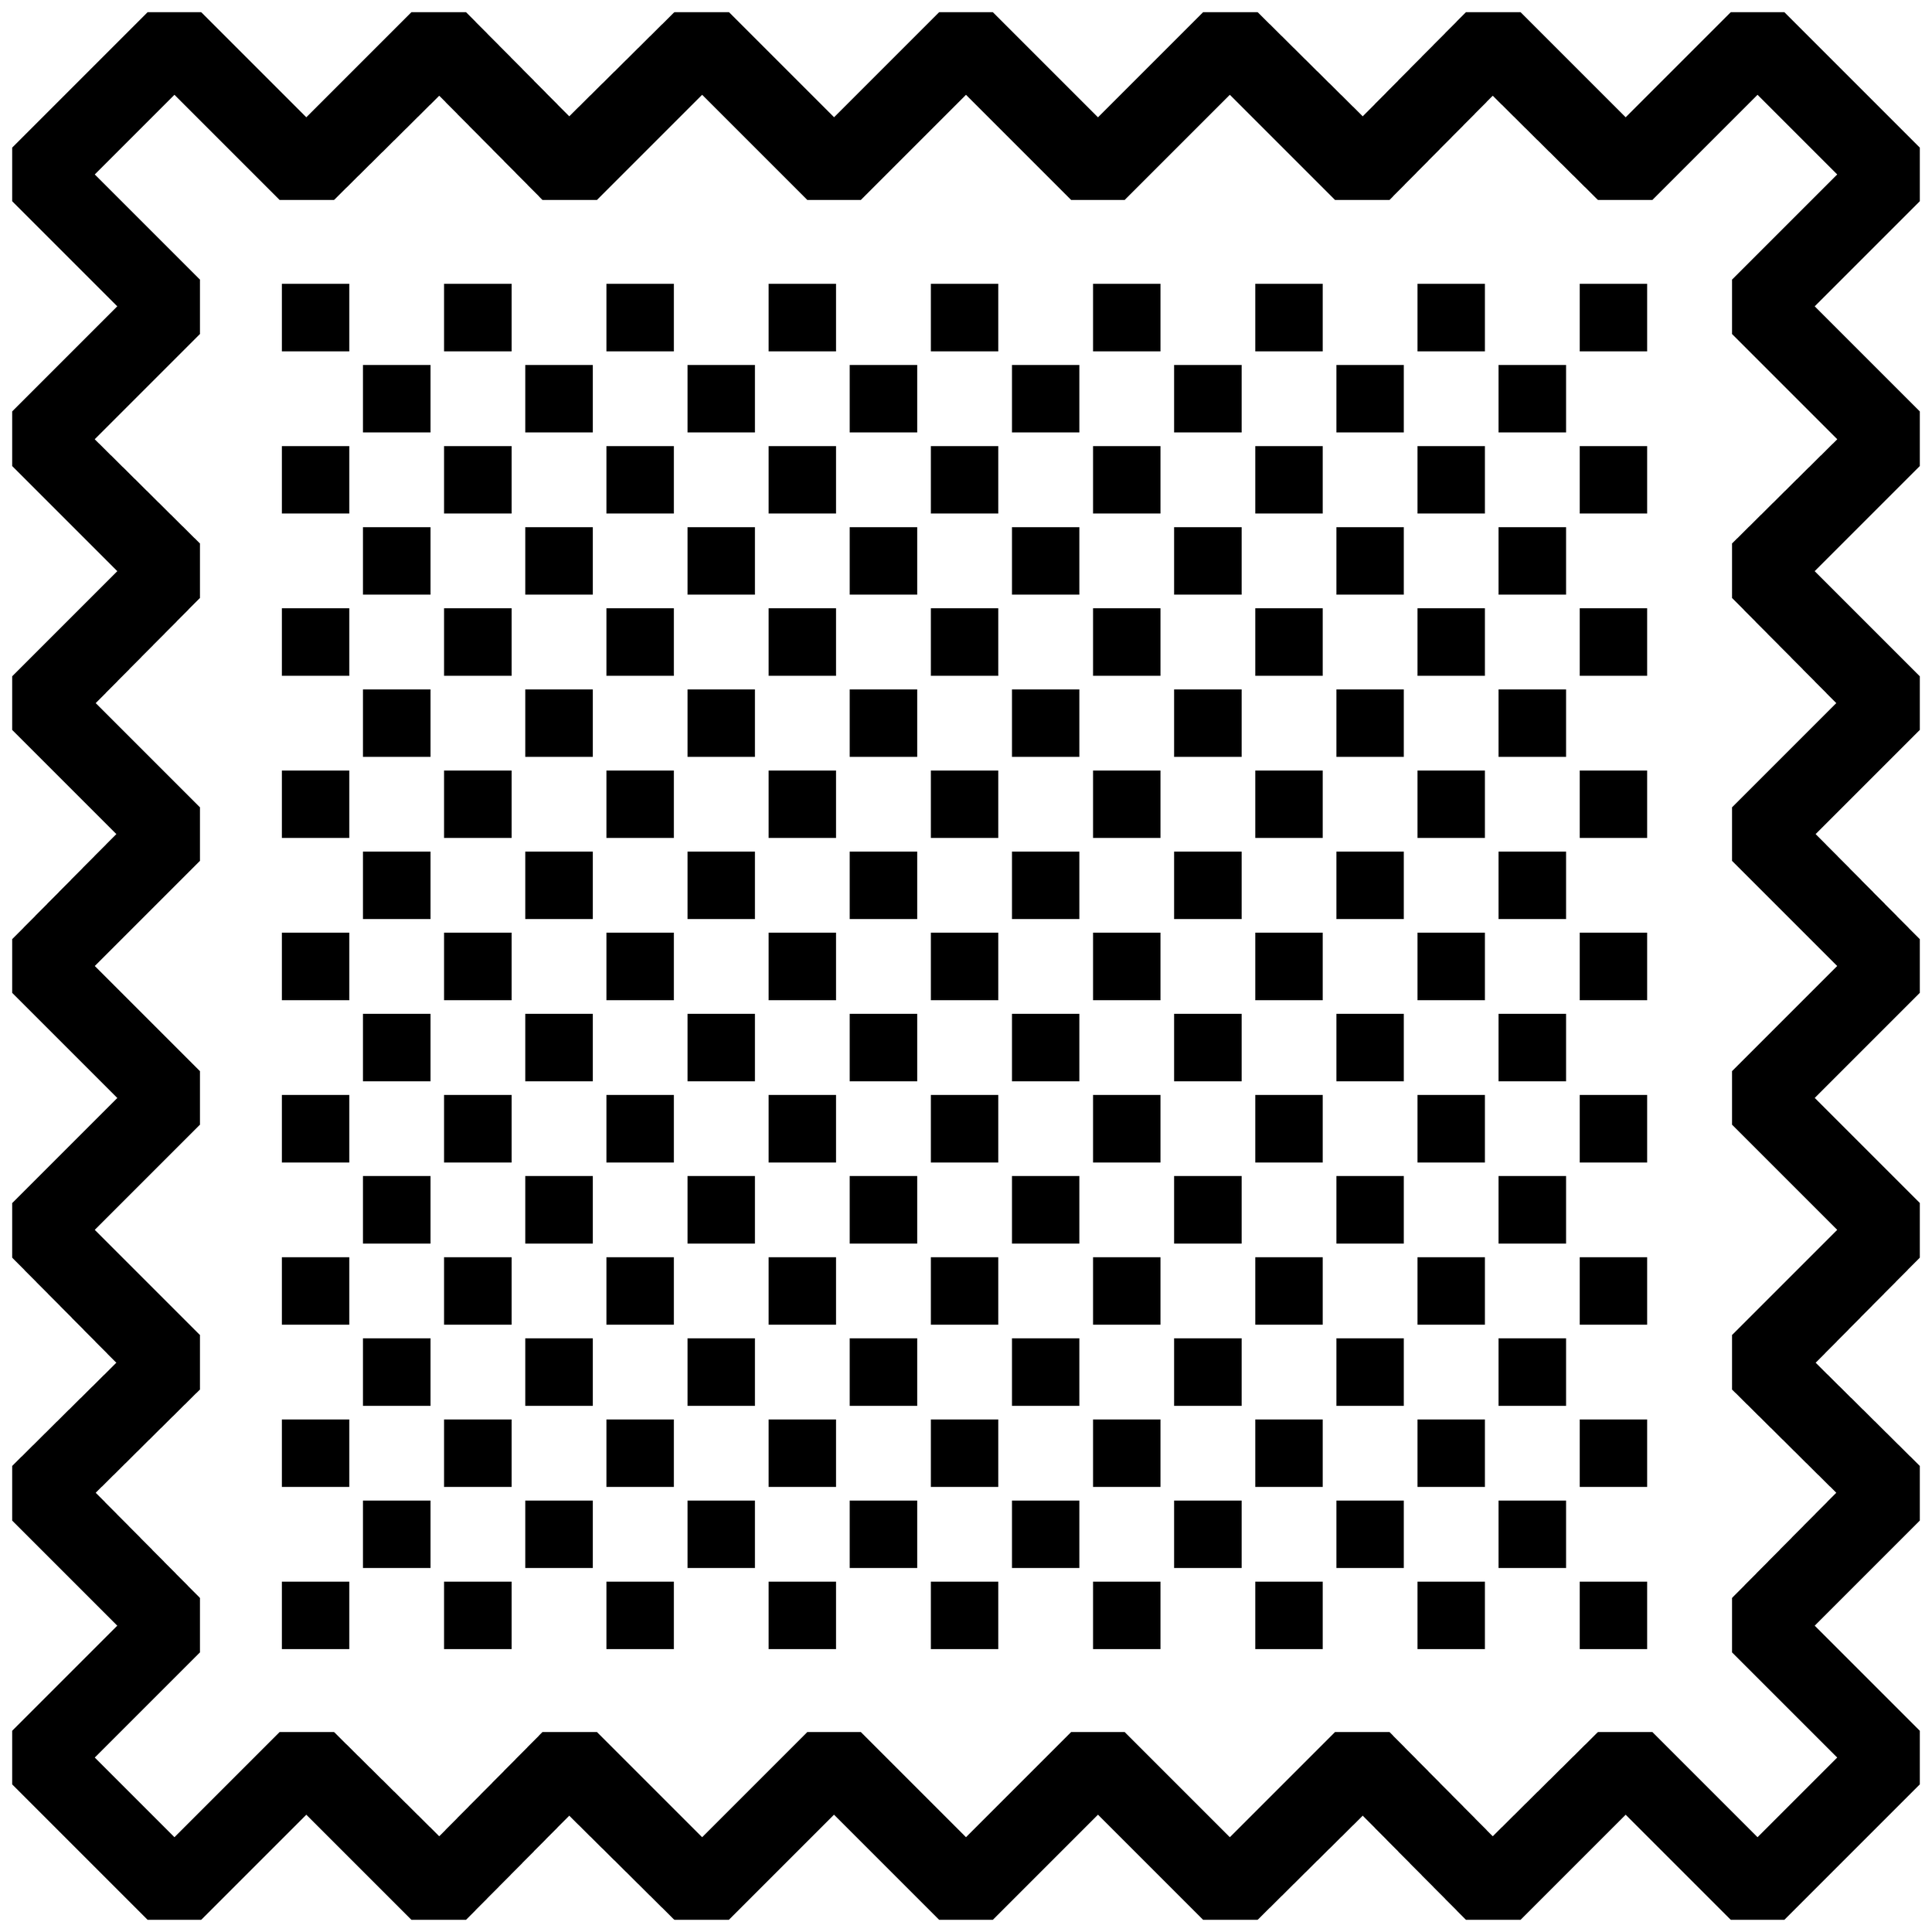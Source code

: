 


\begin{tikzpicture}[y=0.80pt, x=0.80pt, yscale=-1.0, xscale=1.0, inner sep=0pt, outer sep=0pt]
\begin{scope}[shift={(100.0,1706.0)},nonzero rule]
  \path[draw=.,fill=.,line width=1.600pt] (1999.0,255.0) --
    (1861.0,393.0) -- (1807.0,393.0) -- (1699.0,285.0) --
    (1591.0,393.0) -- (1536.0,393.0) -- (1430.0,286.0) --
    (1322.0,393.0) -- (1267.0,393.0) -- (1159.0,285.0) --
    (1051.0,393.0) -- (997.0,393.0) -- (889.0,285.0) --
    (781.0,393.0) -- (726.0,393.0) -- (618.0,286.0) --
    (512.0,393.0) -- (457.0,393.0) -- (349.0,285.0) --
    (241.0,393.0) -- (187.0,393.0) -- (49.0,255.0) --
    (49.0,201.0) -- (157.0,93.0) -- (49.0,-15.0) --
    (49.0,-70.0) -- (156.0,-176.0) -- (49.0,-284.0) --
    (49.0,-339.0) -- (157.0,-447.0) -- (49.0,-555.0) --
    (49.0,-609.0) -- (156.0,-717.0) -- (49.0,-824.0) --
    (49.0,-878.0) -- (157.0,-986.0) -- (49.0,-1094.0) --
    (49.0,-1149.0) -- (157.0,-1257.0) -- (49.0,-1365.0) --
    (49.0,-1419.0) -- (187.0,-1557.0) -- (241.0,-1557.0) --
    (349.0,-1449.0) -- (457.0,-1557.0) -- (512.0,-1557.0) --
    (618.0,-1450.0) -- (726.0,-1557.0) -- (781.0,-1557.0) --
    (889.0,-1449.0) -- (997.0,-1557.0) -- (1051.0,-1557.0) --
    (1159.0,-1449.0) -- (1267.0,-1557.0) -- (1322.0,-1557.0) --
    (1430.0,-1450.0) -- (1536.0,-1557.0) -- (1591.0,-1557.0) --
    (1699.0,-1449.0) -- (1807.0,-1557.0) -- (1861.0,-1557.0) --
    (1999.0,-1419.0) -- (1999.0,-1365.0) -- (1891.0,-1257.0) --
    (1999.0,-1149.0) -- (1999.0,-1094.0) -- (1891.0,-986.0) --
    (1999.0,-878.0) -- (1999.0,-824.0) -- (1892.0,-717.0) --
    (1999.0,-609.0) -- (1999.0,-555.0) -- (1891.0,-447.0) --
    (1999.0,-339.0) -- (1999.0,-284.0) -- (1892.0,-176.0) --
    (1999.0,-70.0) -- (1999.0,-15.0) -- (1891.0,93.0) --
    (1999.0,201.0) -- (1999.0,255.0) -- cycle(1917.0,228.0) --
    (1809.0,120.0) -- (1809.0,65.0) -- (1916.0,-43.0) --
    (1809.0,-149.0) -- (1809.0,-204.0) -- (1917.0,-312.0) --
    (1809.0,-420.0) -- (1809.0,-474.0) -- (1917.0,-582.0) --
    (1809.0,-690.0) -- (1809.0,-744.0) -- (1916.0,-851.0) --
    (1809.0,-959.0) -- (1809.0,-1014.0) -- (1917.0,-1121.0) --
    (1809.0,-1229.0) -- (1809.0,-1284.0) -- (1917.0,-1392.0) --
    (1834.0,-1475.0) -- (1726.0,-1367.0) -- (1671.0,-1367.0) --
    (1563.0,-1474.0) -- (1457.0,-1367.0) -- (1402.0,-1367.0) --
    (1294.0,-1475.0) -- (1186.0,-1367.0) -- (1132.0,-1367.0) --
    (1024.0,-1475.0) -- (916.0,-1367.0) -- (862.0,-1367.0) --
    (754.0,-1475.0) -- (646.0,-1367.0) -- (591.0,-1367.0) --
    (485.0,-1474.0) -- (377.0,-1367.0) -- (322.0,-1367.0) --
    (214.0,-1475.0) -- (131.0,-1392.0) -- (239.0,-1284.0) --
    (239.0,-1229.0) -- (131.0,-1121.0) -- (239.0,-1014.0) --
    (239.0,-959.0) -- (132.0,-851.0) -- (239.0,-744.0) --
    (239.0,-690.0) -- (131.0,-582.0) -- (239.0,-474.0) --
    (239.0,-420.0) -- (131.0,-312.0) -- (239.0,-204.0) --
    (239.0,-149.0) -- (132.0,-43.0) -- (239.0,65.0) --
    (239.0,120.0) -- (131.0,228.0) -- (214.0,311.0) --
    (322.0,203.0) -- (377.0,203.0) -- (485.0,310.0) --
    (591.0,203.0) -- (646.0,203.0) -- (754.0,311.0) --
    (862.0,203.0) -- (916.0,203.0) -- (1024.0,311.0) --
    (1132.0,203.0) -- (1186.0,203.0) -- (1294.0,311.0) --
    (1402.0,203.0) -- (1457.0,203.0) -- (1563.0,310.0) --
    (1671.0,203.0) -- (1726.0,203.0) -- (1834.0,311.0) --
    (1917.0,228.0) -- cycle(1720.0,-1212.0) -- (1653.0,-1212.0)
    -- (1653.0,-1279.0) -- (1720.0,-1279.0) -- (1720.0,-1212.0)
    -- cycle(1554.0,-1212.0) -- (1487.0,-1212.0) --
    (1487.0,-1279.0) -- (1554.0,-1279.0) -- (1554.0,-1212.0) --
    cycle(1637.0,-1129.0) -- (1570.0,-1129.0) --
    (1570.0,-1196.0) -- (1637.0,-1196.0) -- (1637.0,-1129.0) --
    cycle(1720.0,-1046.0) -- (1653.0,-1046.0) --
    (1653.0,-1113.0) -- (1720.0,-1113.0) -- (1720.0,-1046.0) --
    cycle(1388.0,-1212.0) -- (1321.0,-1212.0) --
    (1321.0,-1279.0) -- (1388.0,-1279.0) -- (1388.0,-1212.0) --
    cycle(1471.0,-1129.0) -- (1404.0,-1129.0) --
    (1404.0,-1196.0) -- (1471.0,-1196.0) -- (1471.0,-1129.0) --
    cycle(1554.0,-1046.0) -- (1487.0,-1046.0) --
    (1487.0,-1113.0) -- (1554.0,-1113.0) -- (1554.0,-1046.0) --
    cycle(1637.0,-963.0) -- (1570.0,-963.0) -- (1570.0,-1030.0)
    -- (1637.0,-1030.0) -- (1637.0,-963.0) --
    cycle(1720.0,-880.0) -- (1653.0,-880.0) -- (1653.0,-947.0)
    -- (1720.0,-947.0) -- (1720.0,-880.0) --
    cycle(1222.0,-1212.0) -- (1155.0,-1212.0) --
    (1155.0,-1279.0) -- (1222.0,-1279.0) -- (1222.0,-1212.0) --
    cycle(1305.0,-1129.0) -- (1238.0,-1129.0) --
    (1238.0,-1196.0) -- (1305.0,-1196.0) -- (1305.0,-1129.0) --
    cycle(1388.0,-1046.0) -- (1321.0,-1046.0) --
    (1321.0,-1113.0) -- (1388.0,-1113.0) -- (1388.0,-1046.0) --
    cycle(1471.0,-963.0) -- (1404.0,-963.0) -- (1404.0,-1030.0)
    -- (1471.0,-1030.0) -- (1471.0,-963.0) --
    cycle(1554.0,-880.0) -- (1487.0,-880.0) -- (1487.0,-947.0)
    -- (1554.0,-947.0) -- (1554.0,-880.0) --
    cycle(1637.0,-797.0) -- (1570.0,-797.0) -- (1570.0,-864.0)
    -- (1637.0,-864.0) -- (1637.0,-797.0) --
    cycle(1720.0,-714.0) -- (1653.0,-714.0) -- (1653.0,-781.0)
    -- (1720.0,-781.0) -- (1720.0,-714.0) --
    cycle(1056.0,-1212.0) -- (989.0,-1212.0) -- (989.0,-1279.0)
    -- (1056.0,-1279.0) -- (1056.0,-1212.0) --
    cycle(1139.0,-1129.0) -- (1072.0,-1129.0) --
    (1072.0,-1196.0) -- (1139.0,-1196.0) -- (1139.0,-1129.0) --
    cycle(1222.0,-1046.0) -- (1155.0,-1046.0) --
    (1155.0,-1113.0) -- (1222.0,-1113.0) -- (1222.0,-1046.0) --
    cycle(1305.0,-963.0) -- (1238.0,-963.0) -- (1238.0,-1030.0)
    -- (1305.0,-1030.0) -- (1305.0,-963.0) --
    cycle(1388.0,-880.0) -- (1321.0,-880.0) -- (1321.0,-947.0)
    -- (1388.0,-947.0) -- (1388.0,-880.0) --
    cycle(1471.0,-797.0) -- (1404.0,-797.0) -- (1404.0,-864.0)
    -- (1471.0,-864.0) -- (1471.0,-797.0) --
    cycle(1554.0,-714.0) -- (1487.0,-714.0) -- (1487.0,-781.0)
    -- (1554.0,-781.0) -- (1554.0,-714.0) --
    cycle(1637.0,-631.0) -- (1570.0,-631.0) -- (1570.0,-698.0)
    -- (1637.0,-698.0) -- (1637.0,-631.0) --
    cycle(1720.0,-548.0) -- (1653.0,-548.0) -- (1653.0,-615.0)
    -- (1720.0,-615.0) -- (1720.0,-548.0) --
    cycle(890.0,-1212.0) -- (823.0,-1212.0) -- (823.0,-1279.0)
    -- (890.0,-1279.0) -- (890.0,-1212.0) --
    cycle(973.0,-1129.0) -- (906.0,-1129.0) -- (906.0,-1196.0)
    -- (973.0,-1196.0) -- (973.0,-1129.0) --
    cycle(1056.0,-1046.0) -- (989.0,-1046.0) -- (989.0,-1113.0)
    -- (1056.0,-1113.0) -- (1056.0,-1046.0) --
    cycle(1139.0,-963.0) -- (1072.0,-963.0) -- (1072.0,-1030.0)
    -- (1139.0,-1030.0) -- (1139.0,-963.0) --
    cycle(1222.0,-880.0) -- (1155.0,-880.0) -- (1155.0,-947.0)
    -- (1222.0,-947.0) -- (1222.0,-880.0) --
    cycle(1305.0,-797.0) -- (1238.0,-797.0) -- (1238.0,-864.0)
    -- (1305.0,-864.0) -- (1305.0,-797.0) --
    cycle(1388.0,-714.0) -- (1321.0,-714.0) -- (1321.0,-781.0)
    -- (1388.0,-781.0) -- (1388.0,-714.0) --
    cycle(1471.0,-631.0) -- (1404.0,-631.0) -- (1404.0,-698.0)
    -- (1471.0,-698.0) -- (1471.0,-631.0) --
    cycle(1554.0,-548.0) -- (1487.0,-548.0) -- (1487.0,-615.0)
    -- (1554.0,-615.0) -- (1554.0,-548.0) --
    cycle(1637.0,-465.0) -- (1570.0,-465.0) -- (1570.0,-532.0)
    -- (1637.0,-532.0) -- (1637.0,-465.0) --
    cycle(1720.0,-382.0) -- (1653.0,-382.0) -- (1653.0,-449.0)
    -- (1720.0,-449.0) -- (1720.0,-382.0) --
    cycle(724.0,-1212.0) -- (657.0,-1212.0) -- (657.0,-1279.0)
    -- (724.0,-1279.0) -- (724.0,-1212.0) --
    cycle(807.0,-1129.0) -- (740.0,-1129.0) -- (740.0,-1196.0)
    -- (807.0,-1196.0) -- (807.0,-1129.0) --
    cycle(890.0,-1046.0) -- (823.0,-1046.0) -- (823.0,-1113.0)
    -- (890.0,-1113.0) -- (890.0,-1046.0) -- cycle(973.0,-963.0)
    -- (906.0,-963.0) -- (906.0,-1030.0) -- (973.0,-1030.0) --
    (973.0,-963.0) -- cycle(1056.0,-880.0) -- (989.0,-880.0) --
    (989.0,-947.0) -- (1056.0,-947.0) -- (1056.0,-880.0) --
    cycle(1139.0,-797.0) -- (1072.0,-797.0) -- (1072.0,-864.0)
    -- (1139.0,-864.0) -- (1139.0,-797.0) --
    cycle(1222.0,-714.0) -- (1155.0,-714.0) -- (1155.0,-781.0)
    -- (1222.0,-781.0) -- (1222.0,-714.0) --
    cycle(1305.0,-631.0) -- (1238.0,-631.0) -- (1238.0,-698.0)
    -- (1305.0,-698.0) -- (1305.0,-631.0) --
    cycle(1388.0,-548.0) -- (1321.0,-548.0) -- (1321.0,-615.0)
    -- (1388.0,-615.0) -- (1388.0,-548.0) --
    cycle(1471.0,-465.0) -- (1404.0,-465.0) -- (1404.0,-532.0)
    -- (1471.0,-532.0) -- (1471.0,-465.0) --
    cycle(1554.0,-382.0) -- (1487.0,-382.0) -- (1487.0,-449.0)
    -- (1554.0,-449.0) -- (1554.0,-382.0) --
    cycle(1637.0,-299.0) -- (1570.0,-299.0) -- (1570.0,-366.0)
    -- (1637.0,-366.0) -- (1637.0,-299.0) --
    cycle(1720.0,-216.0) -- (1653.0,-216.0) -- (1653.0,-283.0)
    -- (1720.0,-283.0) -- (1720.0,-216.0) --
    cycle(558.0,-1212.0) -- (491.0,-1212.0) -- (491.0,-1279.0)
    -- (558.0,-1279.0) -- (558.0,-1212.0) --
    cycle(641.0,-1129.0) -- (574.0,-1129.0) -- (574.0,-1196.0)
    -- (641.0,-1196.0) -- (641.0,-1129.0) --
    cycle(724.0,-1046.0) -- (657.0,-1046.0) -- (657.0,-1113.0)
    -- (724.0,-1113.0) -- (724.0,-1046.0) -- cycle(807.0,-963.0)
    -- (740.0,-963.0) -- (740.0,-1030.0) -- (807.0,-1030.0) --
    (807.0,-963.0) -- cycle(890.0,-880.0) -- (823.0,-880.0) --
    (823.0,-947.0) -- (890.0,-947.0) -- (890.0,-880.0) --
    cycle(973.0,-797.0) -- (906.0,-797.0) -- (906.0,-864.0) --
    (973.0,-864.0) -- (973.0,-797.0) -- cycle(1056.0,-714.0) --
    (989.0,-714.0) -- (989.0,-781.0) -- (1056.0,-781.0) --
    (1056.0,-714.0) -- cycle(1139.0,-631.0) -- (1072.0,-631.0)
    -- (1072.0,-698.0) -- (1139.0,-698.0) -- (1139.0,-631.0) --
    cycle(1222.0,-548.0) -- (1155.0,-548.0) -- (1155.0,-615.0)
    -- (1222.0,-615.0) -- (1222.0,-548.0) --
    cycle(1305.0,-465.0) -- (1238.0,-465.0) -- (1238.0,-532.0)
    -- (1305.0,-532.0) -- (1305.0,-465.0) --
    cycle(1388.0,-382.0) -- (1321.0,-382.0) -- (1321.0,-449.0)
    -- (1388.0,-449.0) -- (1388.0,-382.0) --
    cycle(1471.0,-299.0) -- (1404.0,-299.0) -- (1404.0,-366.0)
    -- (1471.0,-366.0) -- (1471.0,-299.0) --
    cycle(1554.0,-216.0) -- (1487.0,-216.0) -- (1487.0,-283.0)
    -- (1554.0,-283.0) -- (1554.0,-216.0) --
    cycle(1637.0,-133.0) -- (1570.0,-133.0) -- (1570.0,-200.0)
    -- (1637.0,-200.0) -- (1637.0,-133.0) -- cycle(1720.0,-50.0)
    -- (1653.0,-50.0) -- (1653.0,-117.0) -- (1720.0,-117.0) --
    (1720.0,-50.0) -- cycle(392.0,-1212.0) -- (325.0,-1212.0) --
    (325.0,-1279.0) -- (392.0,-1279.0) -- (392.0,-1212.0) --
    cycle(475.0,-1129.0) -- (408.0,-1129.0) -- (408.0,-1196.0)
    -- (475.0,-1196.0) -- (475.0,-1129.0) --
    cycle(558.0,-1046.0) -- (491.0,-1046.0) -- (491.0,-1113.0)
    -- (558.0,-1113.0) -- (558.0,-1046.0) -- cycle(641.0,-963.0)
    -- (574.0,-963.0) -- (574.0,-1030.0) -- (641.0,-1030.0) --
    (641.0,-963.0) -- cycle(724.0,-880.0) -- (657.0,-880.0) --
    (657.0,-947.0) -- (724.0,-947.0) -- (724.0,-880.0) --
    cycle(807.0,-797.0) -- (740.0,-797.0) -- (740.0,-864.0) --
    (807.0,-864.0) -- (807.0,-797.0) -- cycle(890.0,-714.0) --
    (823.0,-714.0) -- (823.0,-781.0) -- (890.0,-781.0) --
    (890.0,-714.0) -- cycle(973.0,-631.0) -- (906.0,-631.0) --
    (906.0,-698.0) -- (973.0,-698.0) -- (973.0,-631.0) --
    cycle(1056.0,-548.0) -- (989.0,-548.0) -- (989.0,-615.0) --
    (1056.0,-615.0) -- (1056.0,-548.0) -- cycle(1139.0,-465.0)
    -- (1072.0,-465.0) -- (1072.0,-532.0) -- (1139.0,-532.0) --
    (1139.0,-465.0) -- cycle(1222.0,-382.0) -- (1155.0,-382.0)
    -- (1155.0,-449.0) -- (1222.0,-449.0) -- (1222.0,-382.0) --
    cycle(1305.0,-299.0) -- (1238.0,-299.0) -- (1238.0,-366.0)
    -- (1305.0,-366.0) -- (1305.0,-299.0) --
    cycle(1388.0,-216.0) -- (1321.0,-216.0) -- (1321.0,-283.0)
    -- (1388.0,-283.0) -- (1388.0,-216.0) --
    cycle(1471.0,-133.0) -- (1404.0,-133.0) -- (1404.0,-200.0)
    -- (1471.0,-200.0) -- (1471.0,-133.0) -- cycle(1554.0,-50.0)
    -- (1487.0,-50.0) -- (1487.0,-117.0) -- (1554.0,-117.0) --
    (1554.0,-50.0) -- cycle(1637.0,33.0) -- (1570.0,33.0) --
    (1570.0,-34.0) -- (1637.0,-34.0) -- (1637.0,33.0) --
    cycle(1720.0,116.0) -- (1653.0,116.0) -- (1653.0,49.0) --
    (1720.0,49.0) -- (1720.0,116.0) -- cycle(392.0,-1046.0) --
    (325.0,-1046.0) -- (325.0,-1113.0) -- (392.0,-1113.0) --
    (392.0,-1046.0) -- cycle(475.0,-963.0) -- (408.0,-963.0) --
    (408.0,-1030.0) -- (475.0,-1030.0) -- (475.0,-963.0) --
    cycle(558.0,-880.0) -- (491.0,-880.0) -- (491.0,-947.0) --
    (558.0,-947.0) -- (558.0,-880.0) -- cycle(641.0,-797.0) --
    (574.0,-797.0) -- (574.0,-864.0) -- (641.0,-864.0) --
    (641.0,-797.0) -- cycle(724.0,-714.0) -- (657.0,-714.0) --
    (657.0,-781.0) -- (724.0,-781.0) -- (724.0,-714.0) --
    cycle(807.0,-631.0) -- (740.0,-631.0) -- (740.0,-698.0) --
    (807.0,-698.0) -- (807.0,-631.0) -- cycle(890.0,-548.0) --
    (823.0,-548.0) -- (823.0,-615.0) -- (890.0,-615.0) --
    (890.0,-548.0) -- cycle(973.0,-465.0) -- (906.0,-465.0) --
    (906.0,-532.0) -- (973.0,-532.0) -- (973.0,-465.0) --
    cycle(1056.0,-382.0) -- (989.0,-382.0) -- (989.0,-449.0) --
    (1056.0,-449.0) -- (1056.0,-382.0) -- cycle(1139.0,-299.0)
    -- (1072.0,-299.0) -- (1072.0,-366.0) -- (1139.0,-366.0) --
    (1139.0,-299.0) -- cycle(1222.0,-216.0) -- (1155.0,-216.0)
    -- (1155.0,-283.0) -- (1222.0,-283.0) -- (1222.0,-216.0) --
    cycle(1305.0,-133.0) -- (1238.0,-133.0) -- (1238.0,-200.0)
    -- (1305.0,-200.0) -- (1305.0,-133.0) -- cycle(1388.0,-50.0)
    -- (1321.0,-50.0) -- (1321.0,-117.0) -- (1388.0,-117.0) --
    (1388.0,-50.0) -- cycle(1471.0,33.0) -- (1404.0,33.0) --
    (1404.0,-34.0) -- (1471.0,-34.0) -- (1471.0,33.0) --
    cycle(1554.0,116.0) -- (1487.0,116.0) -- (1487.0,49.0) --
    (1554.0,49.0) -- (1554.0,116.0) -- cycle(392.0,-880.0) --
    (325.0,-880.0) -- (325.0,-947.0) -- (392.0,-947.0) --
    (392.0,-880.0) -- cycle(475.0,-797.0) -- (408.0,-797.0) --
    (408.0,-864.0) -- (475.0,-864.0) -- (475.0,-797.0) --
    cycle(558.0,-714.0) -- (491.0,-714.0) -- (491.0,-781.0) --
    (558.0,-781.0) -- (558.0,-714.0) -- cycle(641.0,-631.0) --
    (574.0,-631.0) -- (574.0,-698.0) -- (641.0,-698.0) --
    (641.0,-631.0) -- cycle(724.0,-548.0) -- (657.0,-548.0) --
    (657.0,-615.0) -- (724.0,-615.0) -- (724.0,-548.0) --
    cycle(807.0,-465.0) -- (740.0,-465.0) -- (740.0,-532.0) --
    (807.0,-532.0) -- (807.0,-465.0) -- cycle(890.0,-382.0) --
    (823.0,-382.0) -- (823.0,-449.0) -- (890.0,-449.0) --
    (890.0,-382.0) -- cycle(973.0,-299.0) -- (906.0,-299.0) --
    (906.0,-366.0) -- (973.0,-366.0) -- (973.0,-299.0) --
    cycle(1056.0,-216.0) -- (989.0,-216.0) -- (989.0,-283.0) --
    (1056.0,-283.0) -- (1056.0,-216.0) -- cycle(1139.0,-133.0)
    -- (1072.0,-133.0) -- (1072.0,-200.0) -- (1139.0,-200.0) --
    (1139.0,-133.0) -- cycle(1222.0,-50.0) -- (1155.0,-50.0) --
    (1155.0,-117.0) -- (1222.0,-117.0) -- (1222.0,-50.0) --
    cycle(1305.0,33.0) -- (1238.0,33.0) -- (1238.0,-34.0) --
    (1305.0,-34.0) -- (1305.0,33.0) -- cycle(1388.0,116.0) --
    (1321.0,116.0) -- (1321.0,49.0) -- (1388.0,49.0) --
    (1388.0,116.0) -- cycle(392.0,-714.0) -- (325.0,-714.0) --
    (325.0,-781.0) -- (392.0,-781.0) -- (392.0,-714.0) --
    cycle(475.0,-631.0) -- (408.0,-631.0) -- (408.0,-698.0) --
    (475.0,-698.0) -- (475.0,-631.0) -- cycle(558.0,-548.0) --
    (491.0,-548.0) -- (491.0,-615.0) -- (558.0,-615.0) --
    (558.0,-548.0) -- cycle(641.0,-465.0) -- (574.0,-465.0) --
    (574.0,-532.0) -- (641.0,-532.0) -- (641.0,-465.0) --
    cycle(724.0,-382.0) -- (657.0,-382.0) -- (657.0,-449.0) --
    (724.0,-449.0) -- (724.0,-382.0) -- cycle(807.0,-299.0) --
    (740.0,-299.0) -- (740.0,-366.0) -- (807.0,-366.0) --
    (807.0,-299.0) -- cycle(890.0,-216.0) -- (823.0,-216.0) --
    (823.0,-283.0) -- (890.0,-283.0) -- (890.0,-216.0) --
    cycle(973.0,-133.0) -- (906.0,-133.0) -- (906.0,-200.0) --
    (973.0,-200.0) -- (973.0,-133.0) -- cycle(1056.0,-50.0) --
    (989.0,-50.0) -- (989.0,-117.0) -- (1056.0,-117.0) --
    (1056.0,-50.0) -- cycle(1139.0,33.0) -- (1072.0,33.0) --
    (1072.0,-34.0) -- (1139.0,-34.0) -- (1139.0,33.0) --
    cycle(1222.0,116.0) -- (1155.0,116.0) -- (1155.0,49.0) --
    (1222.0,49.0) -- (1222.0,116.0) -- cycle(392.0,-548.0) --
    (325.0,-548.0) -- (325.0,-615.0) -- (392.0,-615.0) --
    (392.0,-548.0) -- cycle(475.0,-465.0) -- (408.0,-465.0) --
    (408.0,-532.0) -- (475.0,-532.0) -- (475.0,-465.0) --
    cycle(558.0,-382.0) -- (491.0,-382.0) -- (491.0,-449.0) --
    (558.0,-449.0) -- (558.0,-382.0) -- cycle(641.0,-299.0) --
    (574.0,-299.0) -- (574.0,-366.0) -- (641.0,-366.0) --
    (641.0,-299.0) -- cycle(724.0,-216.0) -- (657.0,-216.0) --
    (657.0,-283.0) -- (724.0,-283.0) -- (724.0,-216.0) --
    cycle(807.0,-133.0) -- (740.0,-133.0) -- (740.0,-200.0) --
    (807.0,-200.0) -- (807.0,-133.0) -- cycle(890.0,-50.0) --
    (823.0,-50.0) -- (823.0,-117.0) -- (890.0,-117.0) --
    (890.0,-50.0) -- cycle(973.0,33.0) -- (906.0,33.0) --
    (906.0,-34.0) -- (973.0,-34.0) -- (973.0,33.0) --
    cycle(1056.0,116.0) -- (989.0,116.0) -- (989.0,49.0) --
    (1056.0,49.0) -- (1056.0,116.0) -- cycle(392.0,-382.0) --
    (325.0,-382.0) -- (325.0,-449.0) -- (392.0,-449.0) --
    (392.0,-382.0) -- cycle(475.0,-299.0) -- (408.0,-299.0) --
    (408.0,-366.0) -- (475.0,-366.0) -- (475.0,-299.0) --
    cycle(558.0,-216.0) -- (491.0,-216.0) -- (491.0,-283.0) --
    (558.0,-283.0) -- (558.0,-216.0) -- cycle(641.0,-133.0) --
    (574.0,-133.0) -- (574.0,-200.0) -- (641.0,-200.0) --
    (641.0,-133.0) -- cycle(724.0,-50.0) -- (657.0,-50.0) --
    (657.0,-117.0) -- (724.0,-117.0) -- (724.0,-50.0) --
    cycle(807.0,33.0) -- (740.0,33.0) -- (740.0,-34.0) --
    (807.0,-34.0) -- (807.0,33.0) -- cycle(890.0,116.0) --
    (823.0,116.0) -- (823.0,49.0) -- (890.0,49.0) --
    (890.0,116.0) -- cycle(392.0,-216.0) -- (325.0,-216.0) --
    (325.0,-283.0) -- (392.0,-283.0) -- (392.0,-216.0) --
    cycle(475.0,-133.0) -- (408.0,-133.0) -- (408.0,-200.0) --
    (475.0,-200.0) -- (475.0,-133.0) -- cycle(558.0,-50.0) --
    (491.0,-50.0) -- (491.0,-117.0) -- (558.0,-117.0) --
    (558.0,-50.0) -- cycle(641.0,33.0) -- (574.0,33.0) --
    (574.0,-34.0) -- (641.0,-34.0) -- (641.0,33.0) --
    cycle(724.0,116.0) -- (657.0,116.0) -- (657.0,49.0) --
    (724.0,49.0) -- (724.0,116.0) -- cycle(392.0,-50.0) --
    (325.0,-50.0) -- (325.0,-117.0) -- (392.0,-117.0) --
    (392.0,-50.0) -- cycle(475.0,33.0) -- (408.0,33.0) --
    (408.0,-34.0) -- (475.0,-34.0) -- (475.0,33.0) --
    cycle(558.0,116.0) -- (491.0,116.0) -- (491.0,49.0) --
    (558.0,49.0) -- (558.0,116.0) -- cycle(392.0,116.0) --
    (325.0,116.0) -- (325.0,49.0) -- (392.0,49.0) --
    (392.0,116.0) -- cycle;
\end{scope}

\end{tikzpicture}


